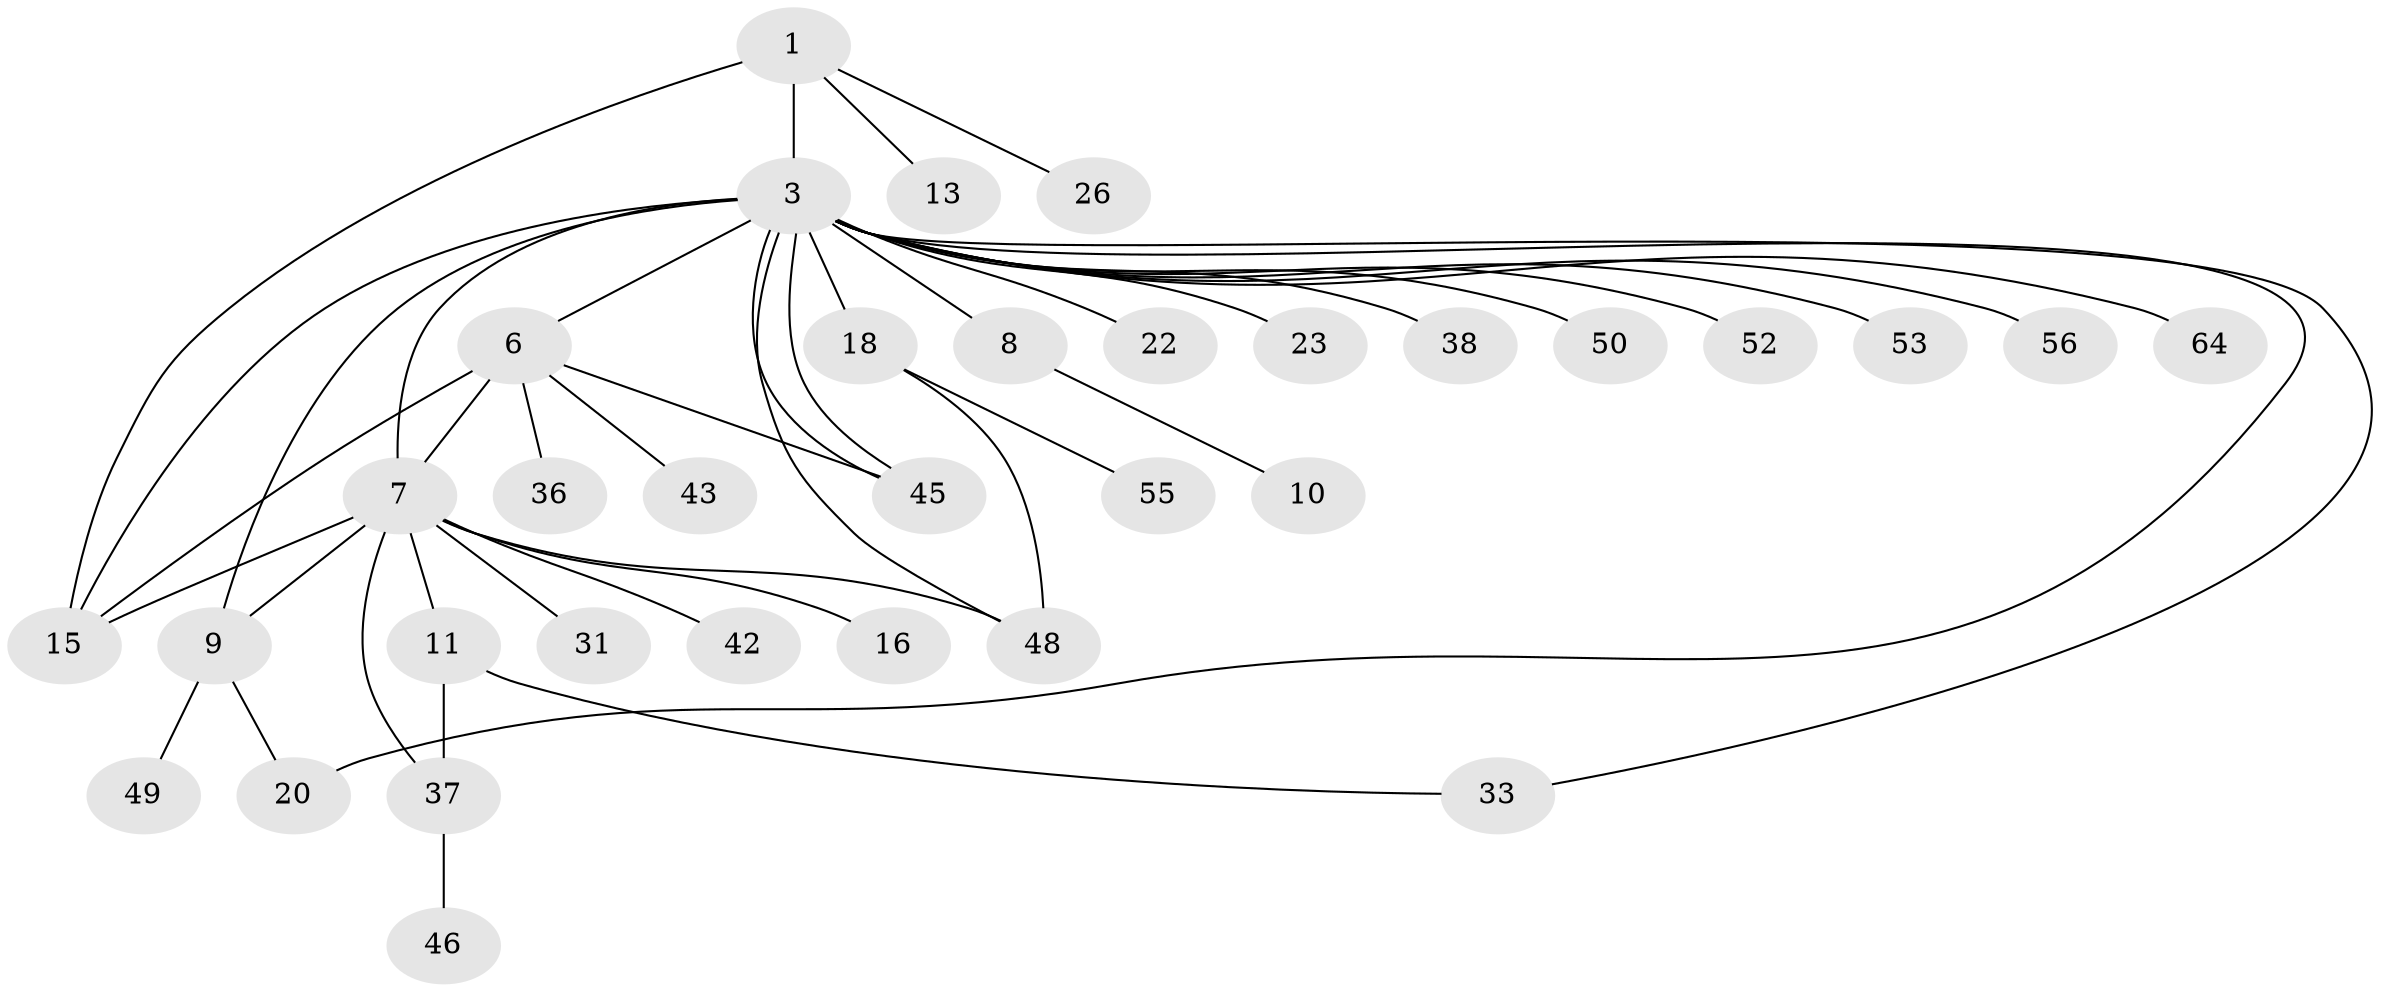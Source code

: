 // original degree distribution, {2: 0.208955223880597, 5: 0.029850746268656716, 13: 0.014925373134328358, 1: 0.47761194029850745, 21: 0.014925373134328358, 10: 0.029850746268656716, 8: 0.014925373134328358, 4: 0.07462686567164178, 3: 0.11940298507462686, 6: 0.014925373134328358}
// Generated by graph-tools (version 1.1) at 2025/14/03/09/25 04:14:23]
// undirected, 33 vertices, 44 edges
graph export_dot {
graph [start="1"]
  node [color=gray90,style=filled];
  1 [super="+2"];
  3 [super="+5+24+4+14+54+30+57"];
  6 [super="+47+29+58+59"];
  7 [super="+25+12+44+21"];
  8;
  9 [super="+32+61"];
  10;
  11 [super="+40+17"];
  13;
  15 [super="+39+67+34"];
  16 [super="+41+60"];
  18 [super="+35"];
  20 [super="+27"];
  22;
  23;
  26;
  31 [super="+63"];
  33;
  36;
  37;
  38;
  42;
  43;
  45;
  46;
  48 [super="+62"];
  49;
  50;
  52;
  53;
  55;
  56;
  64;
  1 -- 3 [weight=2];
  1 -- 26;
  1 -- 13;
  1 -- 15;
  3 -- 45;
  3 -- 45;
  3 -- 56 [weight=2];
  3 -- 64;
  3 -- 6 [weight=2];
  3 -- 7 [weight=5];
  3 -- 8;
  3 -- 9 [weight=2];
  3 -- 18;
  3 -- 20 [weight=2];
  3 -- 23;
  3 -- 33;
  3 -- 38;
  3 -- 50;
  3 -- 52;
  3 -- 53;
  3 -- 48;
  3 -- 22;
  3 -- 15;
  6 -- 36;
  6 -- 43;
  6 -- 45;
  6 -- 7;
  6 -- 15;
  7 -- 9 [weight=2];
  7 -- 11;
  7 -- 16;
  7 -- 48;
  7 -- 37;
  7 -- 42;
  7 -- 31;
  7 -- 15;
  8 -- 10;
  9 -- 49;
  9 -- 20 [weight=2];
  11 -- 33;
  11 -- 37;
  18 -- 48;
  18 -- 55;
  37 -- 46;
}
